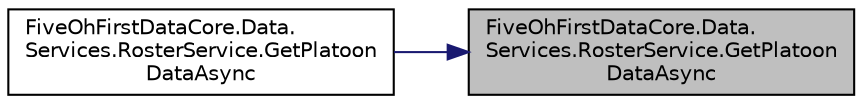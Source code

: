 digraph "FiveOhFirstDataCore.Data.Services.RosterService.GetPlatoonDataAsync"
{
 // LATEX_PDF_SIZE
  edge [fontname="Helvetica",fontsize="10",labelfontname="Helvetica",labelfontsize="10"];
  node [fontname="Helvetica",fontsize="10",shape=record];
  rankdir="RL";
  Node1 [label="FiveOhFirstDataCore.Data.\lServices.RosterService.GetPlatoon\lDataAsync",height=0.2,width=0.4,color="black", fillcolor="grey75", style="filled", fontcolor="black",tooltip="Get all the troopers in a platoon."];
  Node1 -> Node2 [dir="back",color="midnightblue",fontsize="10",style="solid",fontname="Helvetica"];
  Node2 [label="FiveOhFirstDataCore.Data.\lServices.RosterService.GetPlatoon\lDataAsync",height=0.2,width=0.4,color="black", fillcolor="white", style="filled",URL="$class_five_oh_first_data_core_1_1_data_1_1_services_1_1_roster_service.html#aa4945e63a6da42407d5a3b8275f31620",tooltip="Get all the troopers in a platoon."];
}
